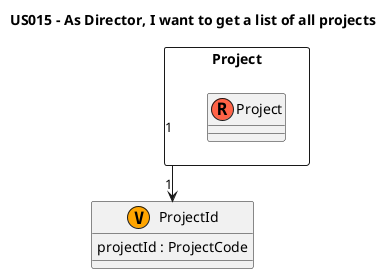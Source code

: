 @startuml
'https://plantuml.com/class-diagram

title US015 - As Director, I want to get a list of all projects

class ProjectId <<(V,orange)>> {
    projectId : ProjectCode
}

package Project <<Rectangle>> {
    entity Project <<(R,tomato)>>
}

Project "1"-->"1" ProjectId

@enduml